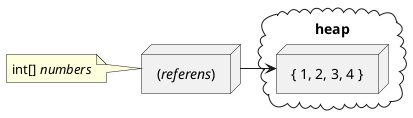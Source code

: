 @startuml referenstyp

node "(<i>referens</i>)"  as ref

note left of ref : int[] <i>numbers</i>

cloud "heap" {
    node "{ 1, 2, 3, 4 }" as value
}

ref -> value

@enduml
